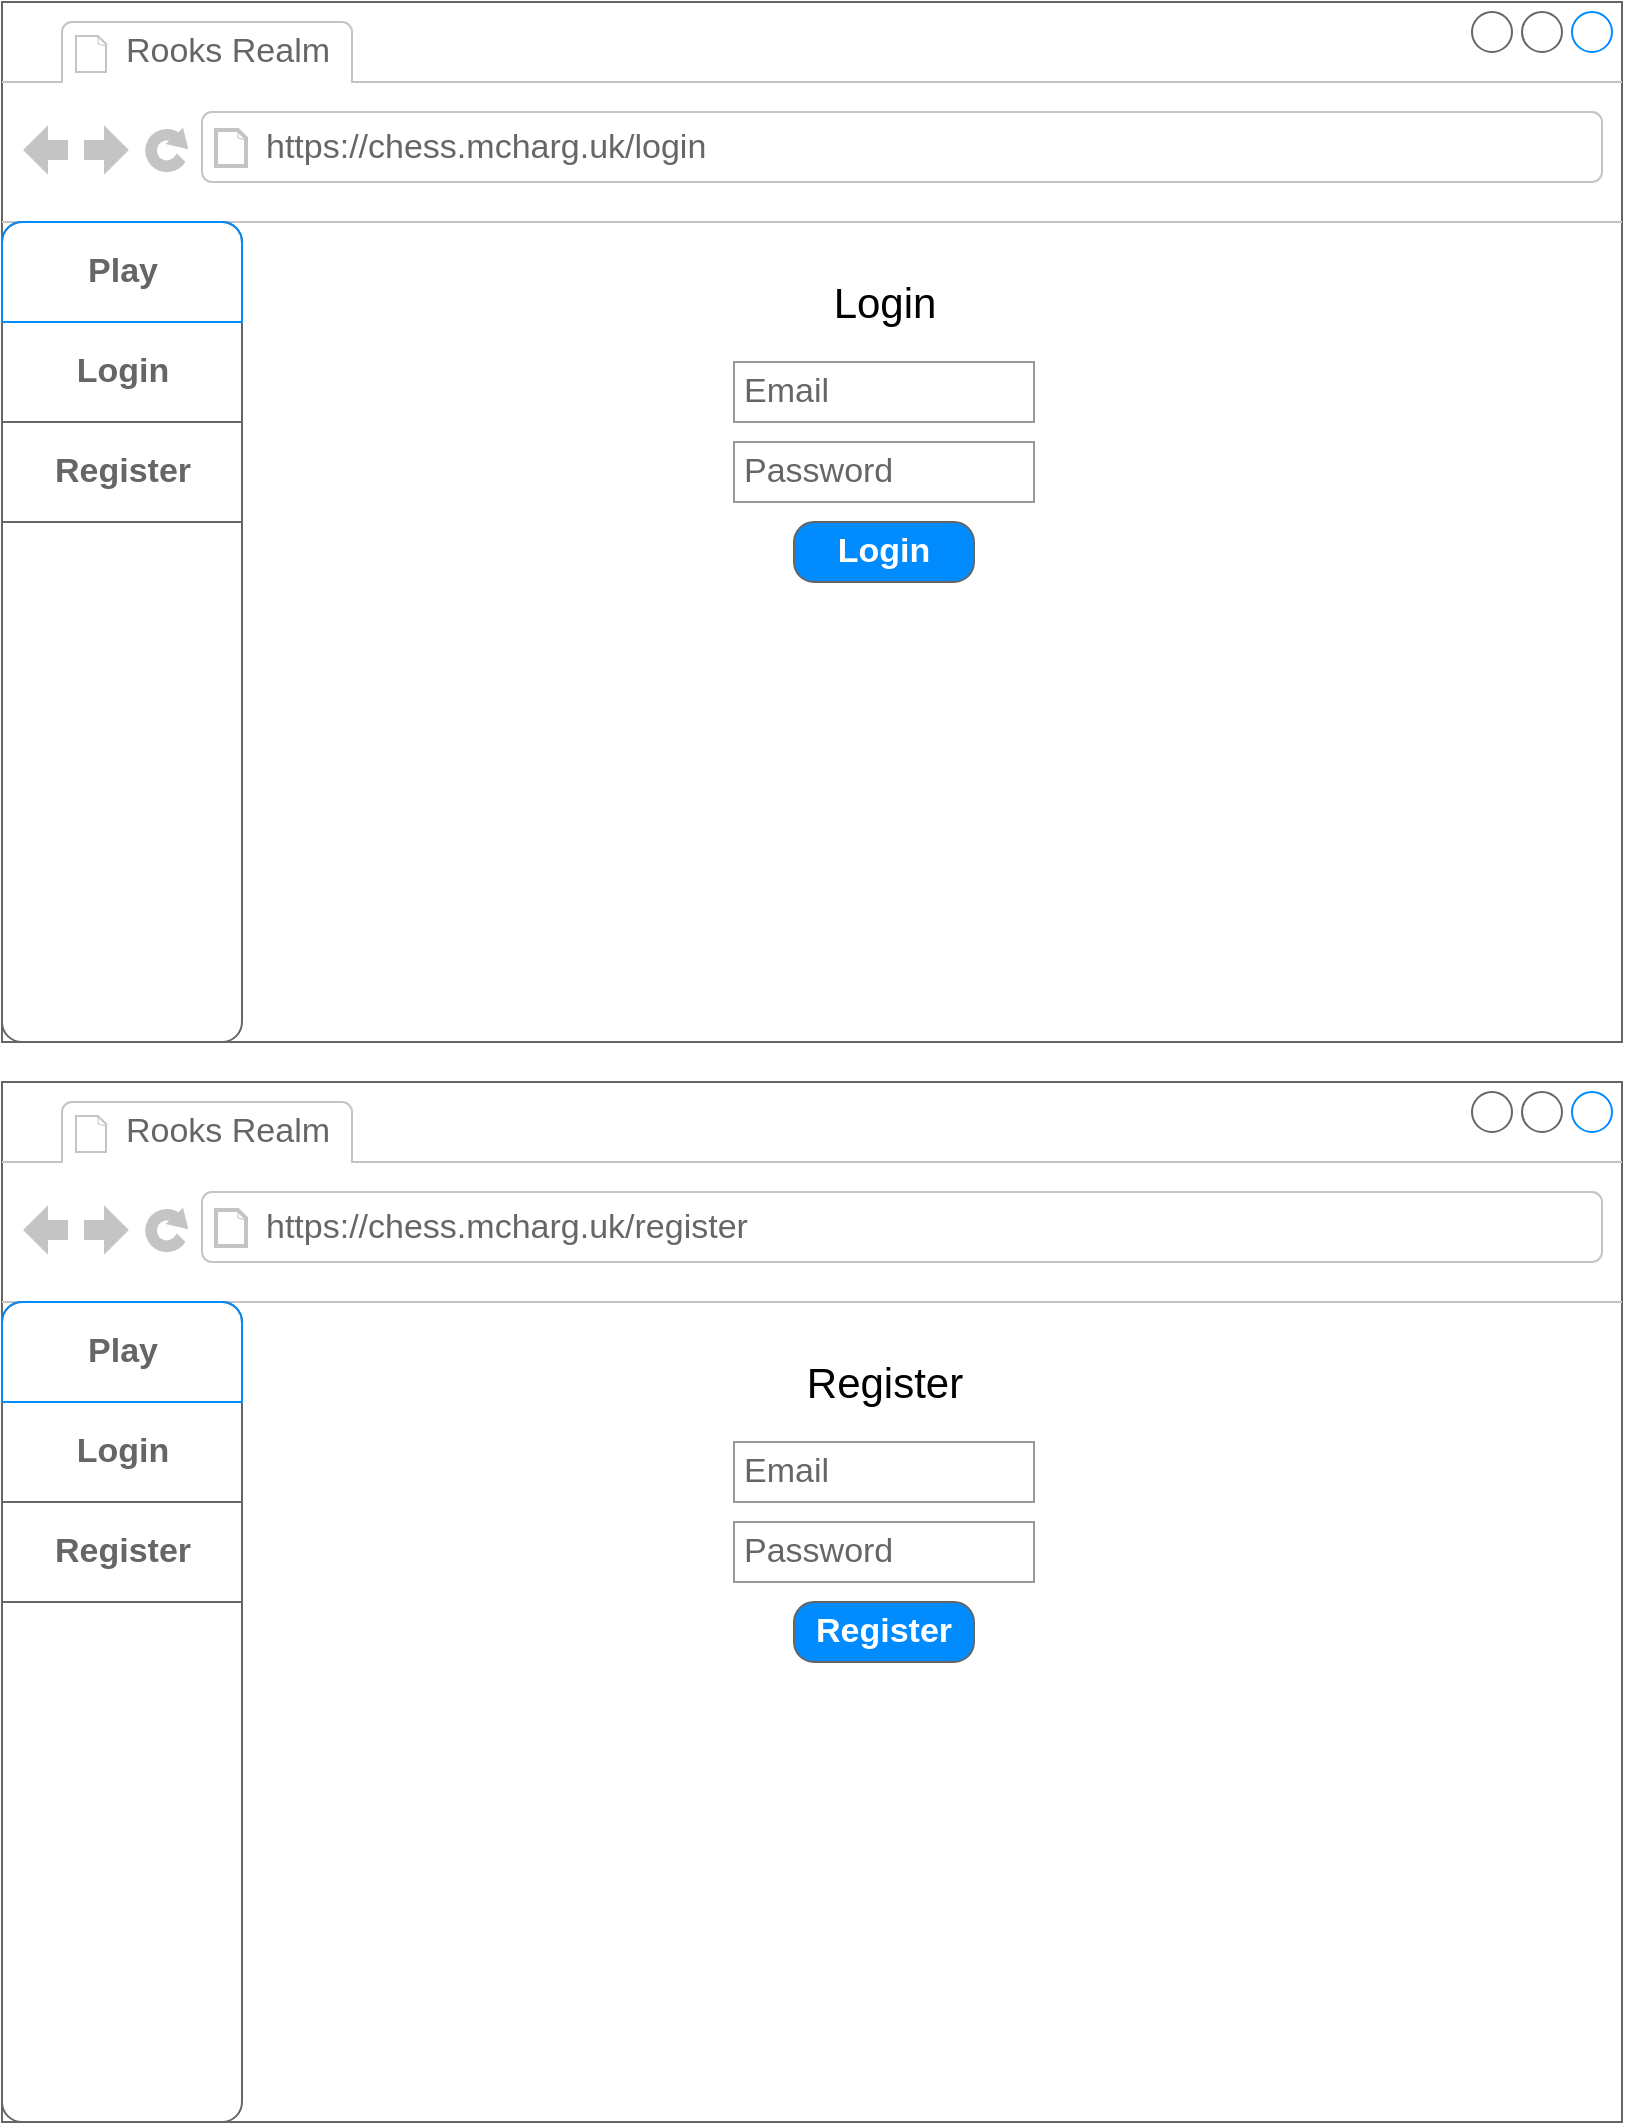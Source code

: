 <mxfile>
    <diagram id="8BOtPf81x5yXQHR9-jj-" name="Page-1">
        <mxGraphModel dx="1130" dy="779" grid="1" gridSize="10" guides="1" tooltips="1" connect="1" arrows="1" fold="1" page="1" pageScale="1" pageWidth="827" pageHeight="1169" math="0" shadow="0">
            <root>
                <mxCell id="0"/>
                <mxCell id="1" parent="0"/>
                <mxCell id="31" value="" style="strokeWidth=1;shadow=0;dashed=0;align=center;html=1;shape=mxgraph.mockup.containers.browserWindow;rSize=0;strokeColor=#666666;strokeColor2=#008cff;strokeColor3=#c4c4c4;mainText=,;recursiveResize=0;" vertex="1" parent="1">
                    <mxGeometry x="9" y="550" width="810" height="520" as="geometry"/>
                </mxCell>
                <mxCell id="32" value="Rooks Realm" style="strokeWidth=1;shadow=0;dashed=0;align=center;html=1;shape=mxgraph.mockup.containers.anchor;fontSize=17;fontColor=#666666;align=left;" vertex="1" parent="31">
                    <mxGeometry x="60" y="12" width="110" height="26" as="geometry"/>
                </mxCell>
                <mxCell id="33" value="https://chess.mcharg.uk/register" style="strokeWidth=1;shadow=0;dashed=0;align=center;html=1;shape=mxgraph.mockup.containers.anchor;rSize=0;fontSize=17;fontColor=#666666;align=left;" vertex="1" parent="31">
                    <mxGeometry x="130" y="60" width="250" height="26" as="geometry"/>
                </mxCell>
                <mxCell id="34" value="" style="strokeWidth=1;shadow=0;dashed=0;align=center;html=1;shape=mxgraph.mockup.rrect;rSize=10;strokeColor=#666666;" vertex="1" parent="31">
                    <mxGeometry y="110" width="120" height="410" as="geometry"/>
                </mxCell>
                <mxCell id="35" value="Login" style="strokeColor=inherit;fillColor=inherit;gradientColor=inherit;strokeWidth=1;shadow=0;dashed=0;align=center;html=1;shape=mxgraph.mockup.rrect;rSize=0;fontSize=17;fontColor=#666666;fontStyle=1;resizeWidth=1;" vertex="1" parent="34">
                    <mxGeometry width="120" height="50" relative="1" as="geometry">
                        <mxPoint y="50" as="offset"/>
                    </mxGeometry>
                </mxCell>
                <mxCell id="36" value="Register" style="strokeColor=inherit;fillColor=inherit;gradientColor=inherit;strokeWidth=1;shadow=0;dashed=0;align=center;html=1;shape=mxgraph.mockup.rrect;rSize=0;fontSize=17;fontColor=#666666;fontStyle=1;resizeWidth=1;" vertex="1" parent="34">
                    <mxGeometry width="120" height="50" relative="1" as="geometry">
                        <mxPoint y="100" as="offset"/>
                    </mxGeometry>
                </mxCell>
                <mxCell id="37" value="Play" style="strokeWidth=1;shadow=0;dashed=0;align=center;html=1;shape=mxgraph.mockup.topButton;rSize=10;fontSize=17;fontColor=#666666;fontStyle=1;fillColor=none;strokeColor=#008cff;resizeWidth=1;" vertex="1" parent="34">
                    <mxGeometry width="120" height="50" relative="1" as="geometry"/>
                </mxCell>
                <mxCell id="39" value="Register" style="text;html=1;align=center;verticalAlign=middle;resizable=0;points=[];autosize=1;strokeColor=none;fillColor=none;fontSize=21;" vertex="1" parent="31">
                    <mxGeometry x="391" y="130" width="100" height="40" as="geometry"/>
                </mxCell>
                <mxCell id="38" value="Email" style="strokeWidth=1;shadow=0;dashed=0;align=center;html=1;shape=mxgraph.mockup.forms.pwField;strokeColor=#999999;mainText=;align=left;fontColor=#666666;fontSize=17;spacingLeft=3;" vertex="1" parent="31">
                    <mxGeometry x="366" y="180" width="150" height="30" as="geometry"/>
                </mxCell>
                <mxCell id="40" value="Password" style="strokeWidth=1;shadow=0;dashed=0;align=center;html=1;shape=mxgraph.mockup.forms.pwField;strokeColor=#999999;mainText=;align=left;fontColor=#666666;fontSize=17;spacingLeft=3;" vertex="1" parent="31">
                    <mxGeometry x="366" y="220" width="150" height="30" as="geometry"/>
                </mxCell>
                <mxCell id="41" value="Register" style="strokeWidth=1;shadow=0;dashed=0;align=center;html=1;shape=mxgraph.mockup.buttons.button;strokeColor=#666666;fontColor=#ffffff;mainText=;buttonStyle=round;fontSize=17;fontStyle=1;fillColor=#008cff;whiteSpace=wrap;" vertex="1" parent="31">
                    <mxGeometry x="396" y="260" width="90" height="30" as="geometry"/>
                </mxCell>
                <mxCell id="43" value="" style="strokeWidth=1;shadow=0;dashed=0;align=center;html=1;shape=mxgraph.mockup.containers.browserWindow;rSize=0;strokeColor=#666666;strokeColor2=#008cff;strokeColor3=#c4c4c4;mainText=,;recursiveResize=0;" vertex="1" parent="1">
                    <mxGeometry x="9" y="10" width="810" height="520" as="geometry"/>
                </mxCell>
                <mxCell id="44" value="Rooks Realm" style="strokeWidth=1;shadow=0;dashed=0;align=center;html=1;shape=mxgraph.mockup.containers.anchor;fontSize=17;fontColor=#666666;align=left;" vertex="1" parent="43">
                    <mxGeometry x="60" y="12" width="110" height="26" as="geometry"/>
                </mxCell>
                <mxCell id="45" value="https://chess.mcharg.uk/login" style="strokeWidth=1;shadow=0;dashed=0;align=center;html=1;shape=mxgraph.mockup.containers.anchor;rSize=0;fontSize=17;fontColor=#666666;align=left;" vertex="1" parent="43">
                    <mxGeometry x="130" y="60" width="250" height="26" as="geometry"/>
                </mxCell>
                <mxCell id="46" value="" style="strokeWidth=1;shadow=0;dashed=0;align=center;html=1;shape=mxgraph.mockup.rrect;rSize=10;strokeColor=#666666;" vertex="1" parent="43">
                    <mxGeometry y="110" width="120" height="410" as="geometry"/>
                </mxCell>
                <mxCell id="47" value="Login" style="strokeColor=inherit;fillColor=inherit;gradientColor=inherit;strokeWidth=1;shadow=0;dashed=0;align=center;html=1;shape=mxgraph.mockup.rrect;rSize=0;fontSize=17;fontColor=#666666;fontStyle=1;resizeWidth=1;" vertex="1" parent="46">
                    <mxGeometry width="120" height="50" relative="1" as="geometry">
                        <mxPoint y="50" as="offset"/>
                    </mxGeometry>
                </mxCell>
                <mxCell id="48" value="Register" style="strokeColor=inherit;fillColor=inherit;gradientColor=inherit;strokeWidth=1;shadow=0;dashed=0;align=center;html=1;shape=mxgraph.mockup.rrect;rSize=0;fontSize=17;fontColor=#666666;fontStyle=1;resizeWidth=1;" vertex="1" parent="46">
                    <mxGeometry width="120" height="50" relative="1" as="geometry">
                        <mxPoint y="100" as="offset"/>
                    </mxGeometry>
                </mxCell>
                <mxCell id="49" value="Play" style="strokeWidth=1;shadow=0;dashed=0;align=center;html=1;shape=mxgraph.mockup.topButton;rSize=10;fontSize=17;fontColor=#666666;fontStyle=1;fillColor=none;strokeColor=#008cff;resizeWidth=1;" vertex="1" parent="46">
                    <mxGeometry width="120" height="50" relative="1" as="geometry"/>
                </mxCell>
                <mxCell id="50" value="Login" style="text;html=1;align=center;verticalAlign=middle;resizable=0;points=[];autosize=1;strokeColor=none;fillColor=none;fontSize=21;" vertex="1" parent="43">
                    <mxGeometry x="406" y="130" width="70" height="40" as="geometry"/>
                </mxCell>
                <mxCell id="51" value="Email" style="strokeWidth=1;shadow=0;dashed=0;align=center;html=1;shape=mxgraph.mockup.forms.pwField;strokeColor=#999999;mainText=;align=left;fontColor=#666666;fontSize=17;spacingLeft=3;" vertex="1" parent="43">
                    <mxGeometry x="366" y="180" width="150" height="30" as="geometry"/>
                </mxCell>
                <mxCell id="52" value="Password" style="strokeWidth=1;shadow=0;dashed=0;align=center;html=1;shape=mxgraph.mockup.forms.pwField;strokeColor=#999999;mainText=;align=left;fontColor=#666666;fontSize=17;spacingLeft=3;" vertex="1" parent="43">
                    <mxGeometry x="366" y="220" width="150" height="30" as="geometry"/>
                </mxCell>
                <mxCell id="53" value="Login" style="strokeWidth=1;shadow=0;dashed=0;align=center;html=1;shape=mxgraph.mockup.buttons.button;strokeColor=#666666;fontColor=#ffffff;mainText=;buttonStyle=round;fontSize=17;fontStyle=1;fillColor=#008cff;whiteSpace=wrap;" vertex="1" parent="43">
                    <mxGeometry x="396" y="260" width="90" height="30" as="geometry"/>
                </mxCell>
            </root>
        </mxGraphModel>
    </diagram>
</mxfile>